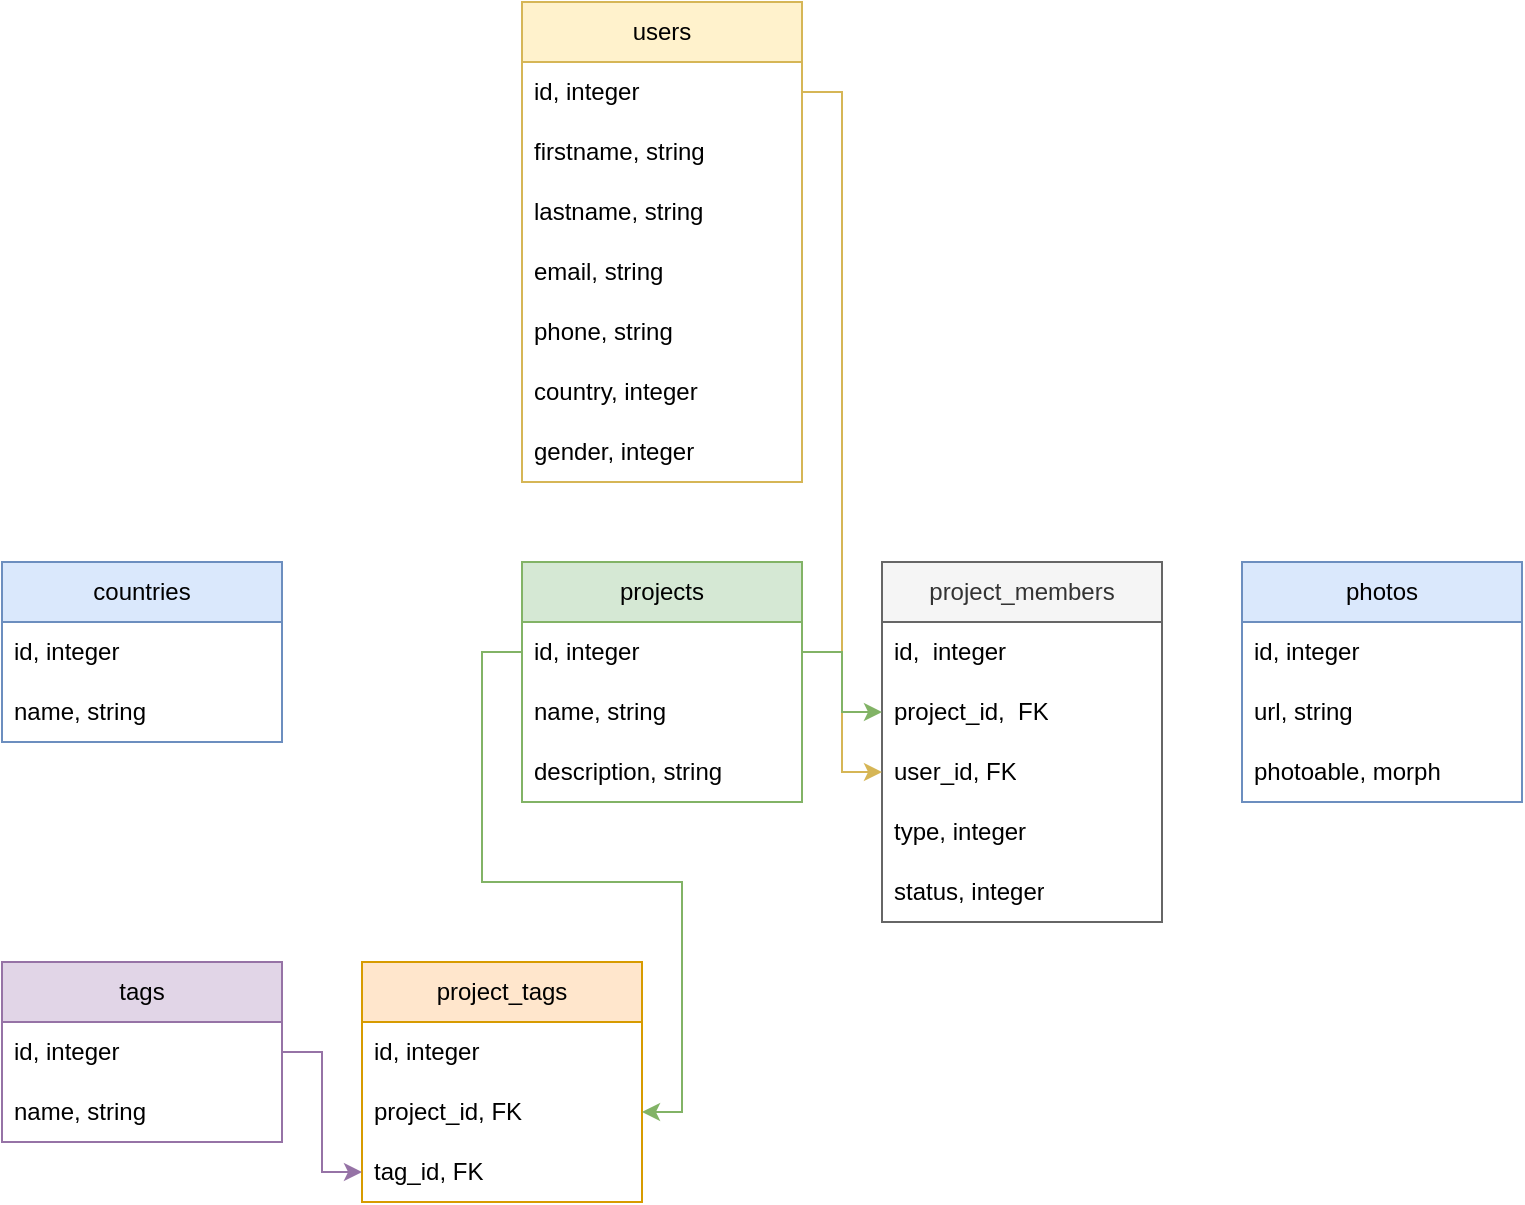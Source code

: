 <mxfile version="22.0.1" type="github">
  <diagram name="Page-1" id="sTjoo2Jlv6X9q8DPs_7U">
    <mxGraphModel dx="988" dy="524" grid="1" gridSize="10" guides="1" tooltips="1" connect="1" arrows="1" fold="1" page="1" pageScale="1" pageWidth="850" pageHeight="1100" math="0" shadow="0">
      <root>
        <mxCell id="0" />
        <mxCell id="1" parent="0" />
        <mxCell id="6iH0PQjJynsXctwodThP-5" value="users" style="swimlane;fontStyle=0;childLayout=stackLayout;horizontal=1;startSize=30;horizontalStack=0;resizeParent=1;resizeParentMax=0;resizeLast=0;collapsible=1;marginBottom=0;whiteSpace=wrap;html=1;fillColor=#fff2cc;strokeColor=#d6b656;" vertex="1" parent="1">
          <mxGeometry x="340" y="240" width="140" height="240" as="geometry">
            <mxRectangle x="340" y="280" width="70" height="30" as="alternateBounds" />
          </mxGeometry>
        </mxCell>
        <mxCell id="6iH0PQjJynsXctwodThP-36" value="id, integer" style="text;strokeColor=none;fillColor=none;align=left;verticalAlign=middle;spacingLeft=4;spacingRight=4;overflow=hidden;points=[[0,0.5],[1,0.5]];portConstraint=eastwest;rotatable=0;whiteSpace=wrap;html=1;" vertex="1" parent="6iH0PQjJynsXctwodThP-5">
          <mxGeometry y="30" width="140" height="30" as="geometry" />
        </mxCell>
        <mxCell id="6iH0PQjJynsXctwodThP-6" value="firstname, string" style="text;strokeColor=none;fillColor=none;align=left;verticalAlign=middle;spacingLeft=4;spacingRight=4;overflow=hidden;points=[[0,0.5],[1,0.5]];portConstraint=eastwest;rotatable=0;whiteSpace=wrap;html=1;" vertex="1" parent="6iH0PQjJynsXctwodThP-5">
          <mxGeometry y="60" width="140" height="30" as="geometry" />
        </mxCell>
        <mxCell id="6iH0PQjJynsXctwodThP-11" value="lastname, string" style="text;strokeColor=none;fillColor=none;align=left;verticalAlign=middle;spacingLeft=4;spacingRight=4;overflow=hidden;points=[[0,0.5],[1,0.5]];portConstraint=eastwest;rotatable=0;whiteSpace=wrap;html=1;" vertex="1" parent="6iH0PQjJynsXctwodThP-5">
          <mxGeometry y="90" width="140" height="30" as="geometry" />
        </mxCell>
        <mxCell id="6iH0PQjJynsXctwodThP-7" value="email, string" style="text;strokeColor=none;fillColor=none;align=left;verticalAlign=middle;spacingLeft=4;spacingRight=4;overflow=hidden;points=[[0,0.5],[1,0.5]];portConstraint=eastwest;rotatable=0;whiteSpace=wrap;html=1;" vertex="1" parent="6iH0PQjJynsXctwodThP-5">
          <mxGeometry y="120" width="140" height="30" as="geometry" />
        </mxCell>
        <mxCell id="6iH0PQjJynsXctwodThP-44" value="phone, string" style="text;strokeColor=none;fillColor=none;align=left;verticalAlign=middle;spacingLeft=4;spacingRight=4;overflow=hidden;points=[[0,0.5],[1,0.5]];portConstraint=eastwest;rotatable=0;whiteSpace=wrap;html=1;" vertex="1" parent="6iH0PQjJynsXctwodThP-5">
          <mxGeometry y="150" width="140" height="30" as="geometry" />
        </mxCell>
        <mxCell id="6iH0PQjJynsXctwodThP-8" value="country, integer" style="text;strokeColor=none;fillColor=none;align=left;verticalAlign=middle;spacingLeft=4;spacingRight=4;overflow=hidden;points=[[0,0.5],[1,0.5]];portConstraint=eastwest;rotatable=0;whiteSpace=wrap;html=1;" vertex="1" parent="6iH0PQjJynsXctwodThP-5">
          <mxGeometry y="180" width="140" height="30" as="geometry" />
        </mxCell>
        <mxCell id="6iH0PQjJynsXctwodThP-9" value="gender, integer" style="text;strokeColor=none;fillColor=none;align=left;verticalAlign=middle;spacingLeft=4;spacingRight=4;overflow=hidden;points=[[0,0.5],[1,0.5]];portConstraint=eastwest;rotatable=0;whiteSpace=wrap;html=1;" vertex="1" parent="6iH0PQjJynsXctwodThP-5">
          <mxGeometry y="210" width="140" height="30" as="geometry" />
        </mxCell>
        <mxCell id="6iH0PQjJynsXctwodThP-12" value="projects" style="swimlane;fontStyle=0;childLayout=stackLayout;horizontal=1;startSize=30;horizontalStack=0;resizeParent=1;resizeParentMax=0;resizeLast=0;collapsible=1;marginBottom=0;whiteSpace=wrap;html=1;fillColor=#d5e8d4;strokeColor=#82b366;" vertex="1" parent="1">
          <mxGeometry x="340" y="520" width="140" height="120" as="geometry">
            <mxRectangle x="340" y="520" width="80" height="30" as="alternateBounds" />
          </mxGeometry>
        </mxCell>
        <mxCell id="6iH0PQjJynsXctwodThP-37" value="id, integer" style="text;strokeColor=none;fillColor=none;align=left;verticalAlign=middle;spacingLeft=4;spacingRight=4;overflow=hidden;points=[[0,0.5],[1,0.5]];portConstraint=eastwest;rotatable=0;whiteSpace=wrap;html=1;" vertex="1" parent="6iH0PQjJynsXctwodThP-12">
          <mxGeometry y="30" width="140" height="30" as="geometry" />
        </mxCell>
        <mxCell id="6iH0PQjJynsXctwodThP-13" value="name, string" style="text;strokeColor=none;fillColor=none;align=left;verticalAlign=middle;spacingLeft=4;spacingRight=4;overflow=hidden;points=[[0,0.5],[1,0.5]];portConstraint=eastwest;rotatable=0;whiteSpace=wrap;html=1;" vertex="1" parent="6iH0PQjJynsXctwodThP-12">
          <mxGeometry y="60" width="140" height="30" as="geometry" />
        </mxCell>
        <mxCell id="6iH0PQjJynsXctwodThP-14" value="description, string" style="text;strokeColor=none;fillColor=none;align=left;verticalAlign=middle;spacingLeft=4;spacingRight=4;overflow=hidden;points=[[0,0.5],[1,0.5]];portConstraint=eastwest;rotatable=0;whiteSpace=wrap;html=1;" vertex="1" parent="6iH0PQjJynsXctwodThP-12">
          <mxGeometry y="90" width="140" height="30" as="geometry" />
        </mxCell>
        <mxCell id="6iH0PQjJynsXctwodThP-16" value="project_members" style="swimlane;fontStyle=0;childLayout=stackLayout;horizontal=1;startSize=30;horizontalStack=0;resizeParent=1;resizeParentMax=0;resizeLast=0;collapsible=1;marginBottom=0;whiteSpace=wrap;html=1;fillColor=#f5f5f5;fontColor=#333333;strokeColor=#666666;" vertex="1" parent="1">
          <mxGeometry x="520" y="520" width="140" height="180" as="geometry">
            <mxRectangle x="520" y="520" width="130" height="30" as="alternateBounds" />
          </mxGeometry>
        </mxCell>
        <mxCell id="6iH0PQjJynsXctwodThP-38" value="id,&amp;nbsp; integer" style="text;strokeColor=none;fillColor=none;align=left;verticalAlign=middle;spacingLeft=4;spacingRight=4;overflow=hidden;points=[[0,0.5],[1,0.5]];portConstraint=eastwest;rotatable=0;whiteSpace=wrap;html=1;" vertex="1" parent="6iH0PQjJynsXctwodThP-16">
          <mxGeometry y="30" width="140" height="30" as="geometry" />
        </mxCell>
        <mxCell id="6iH0PQjJynsXctwodThP-17" value="project_id,&amp;nbsp; FK" style="text;strokeColor=none;fillColor=none;align=left;verticalAlign=middle;spacingLeft=4;spacingRight=4;overflow=hidden;points=[[0,0.5],[1,0.5]];portConstraint=eastwest;rotatable=0;whiteSpace=wrap;html=1;" vertex="1" parent="6iH0PQjJynsXctwodThP-16">
          <mxGeometry y="60" width="140" height="30" as="geometry" />
        </mxCell>
        <mxCell id="6iH0PQjJynsXctwodThP-18" value="user_id, FK" style="text;strokeColor=none;fillColor=none;align=left;verticalAlign=middle;spacingLeft=4;spacingRight=4;overflow=hidden;points=[[0,0.5],[1,0.5]];portConstraint=eastwest;rotatable=0;whiteSpace=wrap;html=1;" vertex="1" parent="6iH0PQjJynsXctwodThP-16">
          <mxGeometry y="90" width="140" height="30" as="geometry" />
        </mxCell>
        <mxCell id="6iH0PQjJynsXctwodThP-19" value="type, integer" style="text;strokeColor=none;fillColor=none;align=left;verticalAlign=middle;spacingLeft=4;spacingRight=4;overflow=hidden;points=[[0,0.5],[1,0.5]];portConstraint=eastwest;rotatable=0;whiteSpace=wrap;html=1;" vertex="1" parent="6iH0PQjJynsXctwodThP-16">
          <mxGeometry y="120" width="140" height="30" as="geometry" />
        </mxCell>
        <mxCell id="6iH0PQjJynsXctwodThP-60" value="status, integer" style="text;strokeColor=none;fillColor=none;align=left;verticalAlign=middle;spacingLeft=4;spacingRight=4;overflow=hidden;points=[[0,0.5],[1,0.5]];portConstraint=eastwest;rotatable=0;whiteSpace=wrap;html=1;" vertex="1" parent="6iH0PQjJynsXctwodThP-16">
          <mxGeometry y="150" width="140" height="30" as="geometry" />
        </mxCell>
        <mxCell id="6iH0PQjJynsXctwodThP-41" style="edgeStyle=orthogonalEdgeStyle;rounded=0;orthogonalLoop=1;jettySize=auto;html=1;entryX=0;entryY=0.5;entryDx=0;entryDy=0;exitX=1;exitY=0.5;exitDx=0;exitDy=0;fillColor=#fff2cc;strokeColor=#d6b656;" edge="1" parent="1" source="6iH0PQjJynsXctwodThP-36" target="6iH0PQjJynsXctwodThP-18">
          <mxGeometry relative="1" as="geometry">
            <mxPoint x="726" y="374" as="sourcePoint" />
            <mxPoint x="640" y="300" as="targetPoint" />
          </mxGeometry>
        </mxCell>
        <mxCell id="6iH0PQjJynsXctwodThP-42" style="edgeStyle=orthogonalEdgeStyle;rounded=0;orthogonalLoop=1;jettySize=auto;html=1;fillColor=#d5e8d4;strokeColor=#82b366;" edge="1" parent="1" source="6iH0PQjJynsXctwodThP-37" target="6iH0PQjJynsXctwodThP-17">
          <mxGeometry relative="1" as="geometry">
            <mxPoint x="490" y="335" as="sourcePoint" />
            <mxPoint x="530" y="635" as="targetPoint" />
          </mxGeometry>
        </mxCell>
        <mxCell id="6iH0PQjJynsXctwodThP-46" value="tags" style="swimlane;fontStyle=0;childLayout=stackLayout;horizontal=1;startSize=30;horizontalStack=0;resizeParent=1;resizeParentMax=0;resizeLast=0;collapsible=1;marginBottom=0;whiteSpace=wrap;html=1;fillColor=#e1d5e7;strokeColor=#9673a6;" vertex="1" parent="1">
          <mxGeometry x="80" y="720" width="140" height="90" as="geometry">
            <mxRectangle x="340" y="520" width="80" height="30" as="alternateBounds" />
          </mxGeometry>
        </mxCell>
        <mxCell id="6iH0PQjJynsXctwodThP-47" value="id, integer" style="text;strokeColor=none;fillColor=none;align=left;verticalAlign=middle;spacingLeft=4;spacingRight=4;overflow=hidden;points=[[0,0.5],[1,0.5]];portConstraint=eastwest;rotatable=0;whiteSpace=wrap;html=1;" vertex="1" parent="6iH0PQjJynsXctwodThP-46">
          <mxGeometry y="30" width="140" height="30" as="geometry" />
        </mxCell>
        <mxCell id="6iH0PQjJynsXctwodThP-48" value="name, string" style="text;strokeColor=none;fillColor=none;align=left;verticalAlign=middle;spacingLeft=4;spacingRight=4;overflow=hidden;points=[[0,0.5],[1,0.5]];portConstraint=eastwest;rotatable=0;whiteSpace=wrap;html=1;" vertex="1" parent="6iH0PQjJynsXctwodThP-46">
          <mxGeometry y="60" width="140" height="30" as="geometry" />
        </mxCell>
        <mxCell id="6iH0PQjJynsXctwodThP-50" value="project_tags" style="swimlane;fontStyle=0;childLayout=stackLayout;horizontal=1;startSize=30;horizontalStack=0;resizeParent=1;resizeParentMax=0;resizeLast=0;collapsible=1;marginBottom=0;whiteSpace=wrap;html=1;fillColor=#ffe6cc;strokeColor=#d79b00;" vertex="1" parent="1">
          <mxGeometry x="260" y="720" width="140" height="120" as="geometry">
            <mxRectangle x="340" y="520" width="80" height="30" as="alternateBounds" />
          </mxGeometry>
        </mxCell>
        <mxCell id="6iH0PQjJynsXctwodThP-51" value="id, integer" style="text;strokeColor=none;fillColor=none;align=left;verticalAlign=middle;spacingLeft=4;spacingRight=4;overflow=hidden;points=[[0,0.5],[1,0.5]];portConstraint=eastwest;rotatable=0;whiteSpace=wrap;html=1;" vertex="1" parent="6iH0PQjJynsXctwodThP-50">
          <mxGeometry y="30" width="140" height="30" as="geometry" />
        </mxCell>
        <mxCell id="6iH0PQjJynsXctwodThP-52" value="project_id, FK" style="text;strokeColor=none;fillColor=none;align=left;verticalAlign=middle;spacingLeft=4;spacingRight=4;overflow=hidden;points=[[0,0.5],[1,0.5]];portConstraint=eastwest;rotatable=0;whiteSpace=wrap;html=1;" vertex="1" parent="6iH0PQjJynsXctwodThP-50">
          <mxGeometry y="60" width="140" height="30" as="geometry" />
        </mxCell>
        <mxCell id="6iH0PQjJynsXctwodThP-53" value="tag_id, FK" style="text;strokeColor=none;fillColor=none;align=left;verticalAlign=middle;spacingLeft=4;spacingRight=4;overflow=hidden;points=[[0,0.5],[1,0.5]];portConstraint=eastwest;rotatable=0;whiteSpace=wrap;html=1;" vertex="1" parent="6iH0PQjJynsXctwodThP-50">
          <mxGeometry y="90" width="140" height="30" as="geometry" />
        </mxCell>
        <mxCell id="6iH0PQjJynsXctwodThP-54" value="" style="edgeStyle=orthogonalEdgeStyle;rounded=0;orthogonalLoop=1;jettySize=auto;html=1;entryX=0;entryY=0.5;entryDx=0;entryDy=0;exitX=1;exitY=0.5;exitDx=0;exitDy=0;fillColor=#e1d5e7;strokeColor=#9673a6;" edge="1" parent="1" source="6iH0PQjJynsXctwodThP-47" target="6iH0PQjJynsXctwodThP-53">
          <mxGeometry relative="1" as="geometry" />
        </mxCell>
        <mxCell id="6iH0PQjJynsXctwodThP-56" value="" style="edgeStyle=orthogonalEdgeStyle;rounded=0;orthogonalLoop=1;jettySize=auto;html=1;entryX=1;entryY=0.5;entryDx=0;entryDy=0;fillColor=#d5e8d4;strokeColor=#82b366;" edge="1" parent="1" source="6iH0PQjJynsXctwodThP-37" target="6iH0PQjJynsXctwodThP-52">
          <mxGeometry relative="1" as="geometry" />
        </mxCell>
        <mxCell id="6iH0PQjJynsXctwodThP-57" value="countries" style="swimlane;fontStyle=0;childLayout=stackLayout;horizontal=1;startSize=30;horizontalStack=0;resizeParent=1;resizeParentMax=0;resizeLast=0;collapsible=1;marginBottom=0;whiteSpace=wrap;html=1;fillColor=#dae8fc;strokeColor=#6c8ebf;" vertex="1" parent="1">
          <mxGeometry x="80" y="520" width="140" height="90" as="geometry">
            <mxRectangle x="340" y="520" width="80" height="30" as="alternateBounds" />
          </mxGeometry>
        </mxCell>
        <mxCell id="6iH0PQjJynsXctwodThP-58" value="id, integer" style="text;strokeColor=none;fillColor=none;align=left;verticalAlign=middle;spacingLeft=4;spacingRight=4;overflow=hidden;points=[[0,0.5],[1,0.5]];portConstraint=eastwest;rotatable=0;whiteSpace=wrap;html=1;" vertex="1" parent="6iH0PQjJynsXctwodThP-57">
          <mxGeometry y="30" width="140" height="30" as="geometry" />
        </mxCell>
        <mxCell id="6iH0PQjJynsXctwodThP-59" value="name, string" style="text;strokeColor=none;fillColor=none;align=left;verticalAlign=middle;spacingLeft=4;spacingRight=4;overflow=hidden;points=[[0,0.5],[1,0.5]];portConstraint=eastwest;rotatable=0;whiteSpace=wrap;html=1;" vertex="1" parent="6iH0PQjJynsXctwodThP-57">
          <mxGeometry y="60" width="140" height="30" as="geometry" />
        </mxCell>
        <mxCell id="6iH0PQjJynsXctwodThP-61" value="photos" style="swimlane;fontStyle=0;childLayout=stackLayout;horizontal=1;startSize=30;horizontalStack=0;resizeParent=1;resizeParentMax=0;resizeLast=0;collapsible=1;marginBottom=0;whiteSpace=wrap;html=1;fillColor=#dae8fc;strokeColor=#6c8ebf;" vertex="1" parent="1">
          <mxGeometry x="700" y="520" width="140" height="120" as="geometry">
            <mxRectangle x="340" y="520" width="80" height="30" as="alternateBounds" />
          </mxGeometry>
        </mxCell>
        <mxCell id="6iH0PQjJynsXctwodThP-62" value="id, integer" style="text;strokeColor=none;fillColor=none;align=left;verticalAlign=middle;spacingLeft=4;spacingRight=4;overflow=hidden;points=[[0,0.5],[1,0.5]];portConstraint=eastwest;rotatable=0;whiteSpace=wrap;html=1;" vertex="1" parent="6iH0PQjJynsXctwodThP-61">
          <mxGeometry y="30" width="140" height="30" as="geometry" />
        </mxCell>
        <mxCell id="6iH0PQjJynsXctwodThP-63" value="url, string" style="text;strokeColor=none;fillColor=none;align=left;verticalAlign=middle;spacingLeft=4;spacingRight=4;overflow=hidden;points=[[0,0.5],[1,0.5]];portConstraint=eastwest;rotatable=0;whiteSpace=wrap;html=1;" vertex="1" parent="6iH0PQjJynsXctwodThP-61">
          <mxGeometry y="60" width="140" height="30" as="geometry" />
        </mxCell>
        <mxCell id="6iH0PQjJynsXctwodThP-64" value="photoable, morph" style="text;strokeColor=none;fillColor=none;align=left;verticalAlign=middle;spacingLeft=4;spacingRight=4;overflow=hidden;points=[[0,0.5],[1,0.5]];portConstraint=eastwest;rotatable=0;whiteSpace=wrap;html=1;" vertex="1" parent="6iH0PQjJynsXctwodThP-61">
          <mxGeometry y="90" width="140" height="30" as="geometry" />
        </mxCell>
      </root>
    </mxGraphModel>
  </diagram>
</mxfile>
